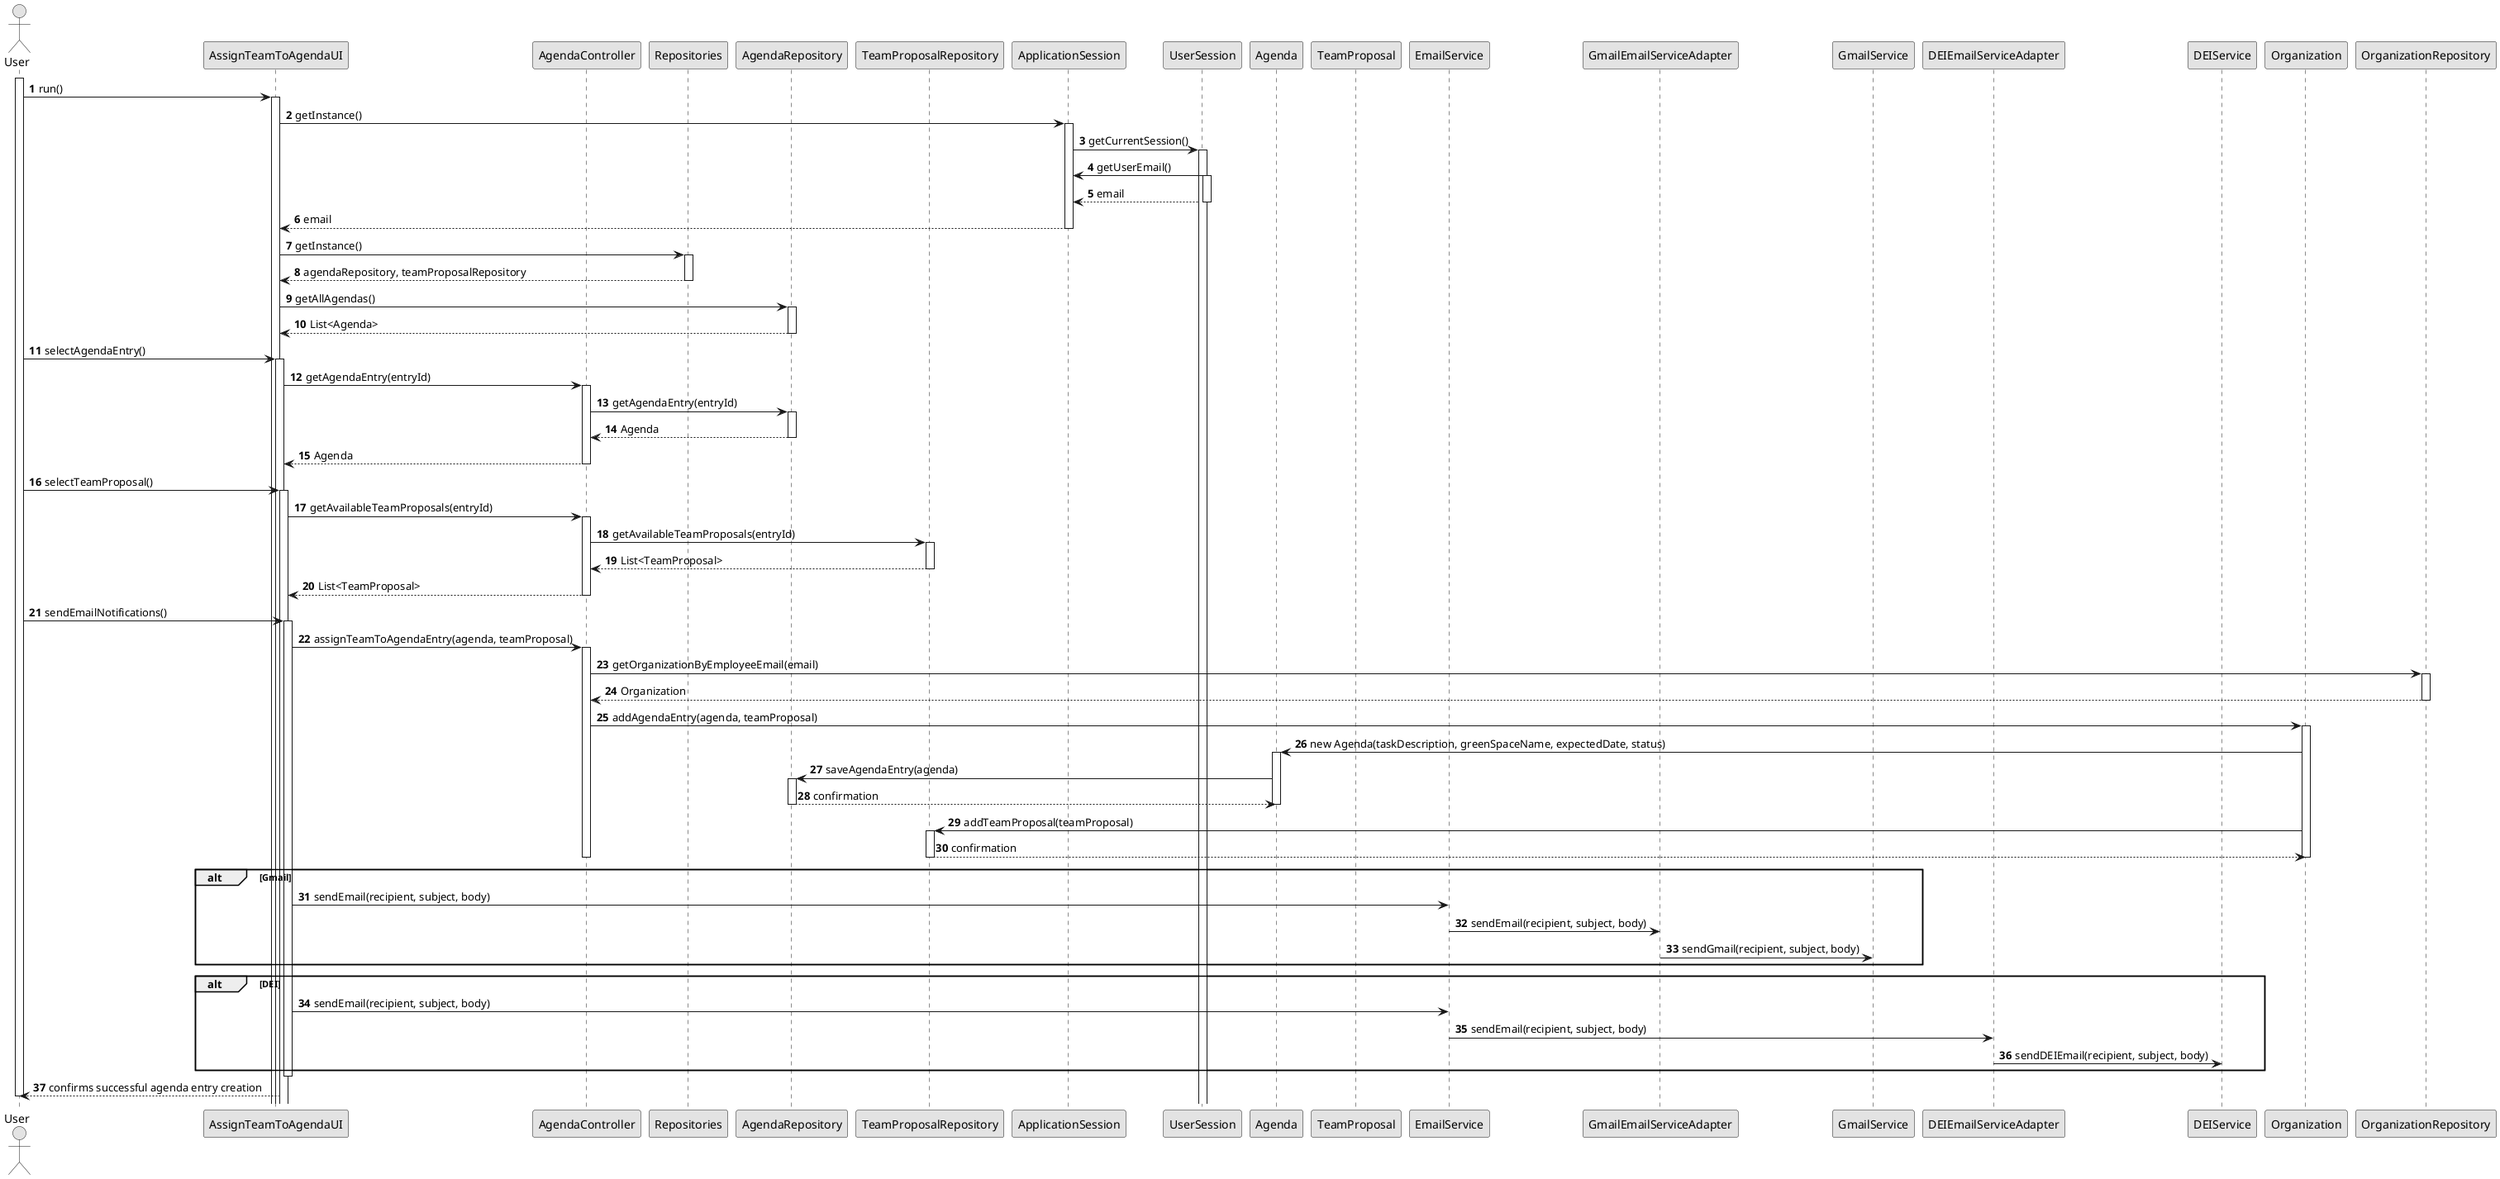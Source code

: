 @startuml
skinparam monochrome true
skinparam packageStyle rectangle
skinparam shadowing false

autonumber

actor "User" as USER
participant "AssignTeamToAgendaUI" as UI
participant "AgendaController" as CTRL
participant "Repositories" as Repositories
participant "AgendaRepository" as AgendaRepository
participant "TeamProposalRepository" as TeamProposalRepository
participant "ApplicationSession" as APP
participant "UserSession" as SESSION
participant "Agenda" as AGENDA
participant "TeamProposal" as TEAMPROPOSAL
participant "EmailService" as EMAILSERVICE
participant "GmailEmailServiceAdapter" as GMAILADAPTER
participant "GmailService" as GMAILSERVICE
participant "DEIEmailServiceAdapter" as DEIADAPTER
participant "DEIService" as DEISERVICE
participant "Organization" as ORGANIZATION
participant "OrganizationRepository" as OrganizationRepository

activate USER

    USER -> UI : run()
    activate UI

        UI -> APP : getInstance()
        activate APP

            APP -> SESSION : getCurrentSession()
            activate SESSION

                SESSION -> APP : getUserEmail()
                activate SESSION

                    SESSION --> APP : email
                deactivate SESSION

                APP --> UI : email
            deactivate APP

        UI -> Repositories : getInstance()
        activate Repositories

            Repositories --> UI : agendaRepository, teamProposalRepository
        deactivate Repositories

        UI -> AgendaRepository : getAllAgendas()
        activate AgendaRepository

            AgendaRepository --> UI : List<Agenda>
        deactivate AgendaRepository

        USER -> UI : selectAgendaEntry()
        activate UI

            UI -> CTRL : getAgendaEntry(entryId)
            activate CTRL

                CTRL -> AgendaRepository : getAgendaEntry(entryId)
                activate AgendaRepository

                    AgendaRepository --> CTRL : Agenda
                deactivate AgendaRepository

                CTRL --> UI : Agenda
            deactivate CTRL

        USER -> UI : selectTeamProposal()
        activate UI

            UI -> CTRL : getAvailableTeamProposals(entryId)
            activate CTRL

                CTRL -> TeamProposalRepository : getAvailableTeamProposals(entryId)
                activate TeamProposalRepository

                    TeamProposalRepository --> CTRL : List<TeamProposal>
                deactivate TeamProposalRepository

                CTRL --> UI : List<TeamProposal>
            deactivate CTRL

        USER -> UI : sendEmailNotifications()
        activate UI

            UI -> CTRL : assignTeamToAgendaEntry(agenda, teamProposal)
            activate CTRL

                CTRL -> OrganizationRepository : getOrganizationByEmployeeEmail(email)
                activate OrganizationRepository

                    OrganizationRepository --> CTRL : Organization
                deactivate OrganizationRepository

                CTRL -> ORGANIZATION : addAgendaEntry(agenda, teamProposal)
                activate ORGANIZATION

                    ORGANIZATION -> AGENDA : new Agenda(taskDescription, greenSpaceName, expectedDate, status)
                    activate AGENDA

                        AGENDA -> AgendaRepository : saveAgendaEntry(agenda)
                        activate AgendaRepository

                            AgendaRepository --> AGENDA : confirmation
                        deactivate AgendaRepository

                    deactivate AGENDA

                    ORGANIZATION -> TeamProposalRepository : addTeamProposal(teamProposal)
                    activate TeamProposalRepository

                        TeamProposalRepository --> ORGANIZATION : confirmation
                    deactivate TeamProposalRepository

                deactivate ORGANIZATION

            deactivate CTRL

            alt Gmail
                UI -> EMAILSERVICE : sendEmail(recipient, subject, body)
                EMAILSERVICE -> GMAILADAPTER : sendEmail(recipient, subject, body)
                GMAILADAPTER -> GMAILSERVICE : sendGmail(recipient, subject, body)
            end

            alt DEI
                UI -> EMAILSERVICE : sendEmail(recipient, subject, body)
                EMAILSERVICE -> DEIADAPTER : sendEmail(recipient, subject, body)
                DEIADAPTER -> DEISERVICE : sendDEIEmail(recipient, subject, body)
            end

        deactivate UI

    UI --> USER : confirms successful agenda entry creation

deactivate USER

@enduml
